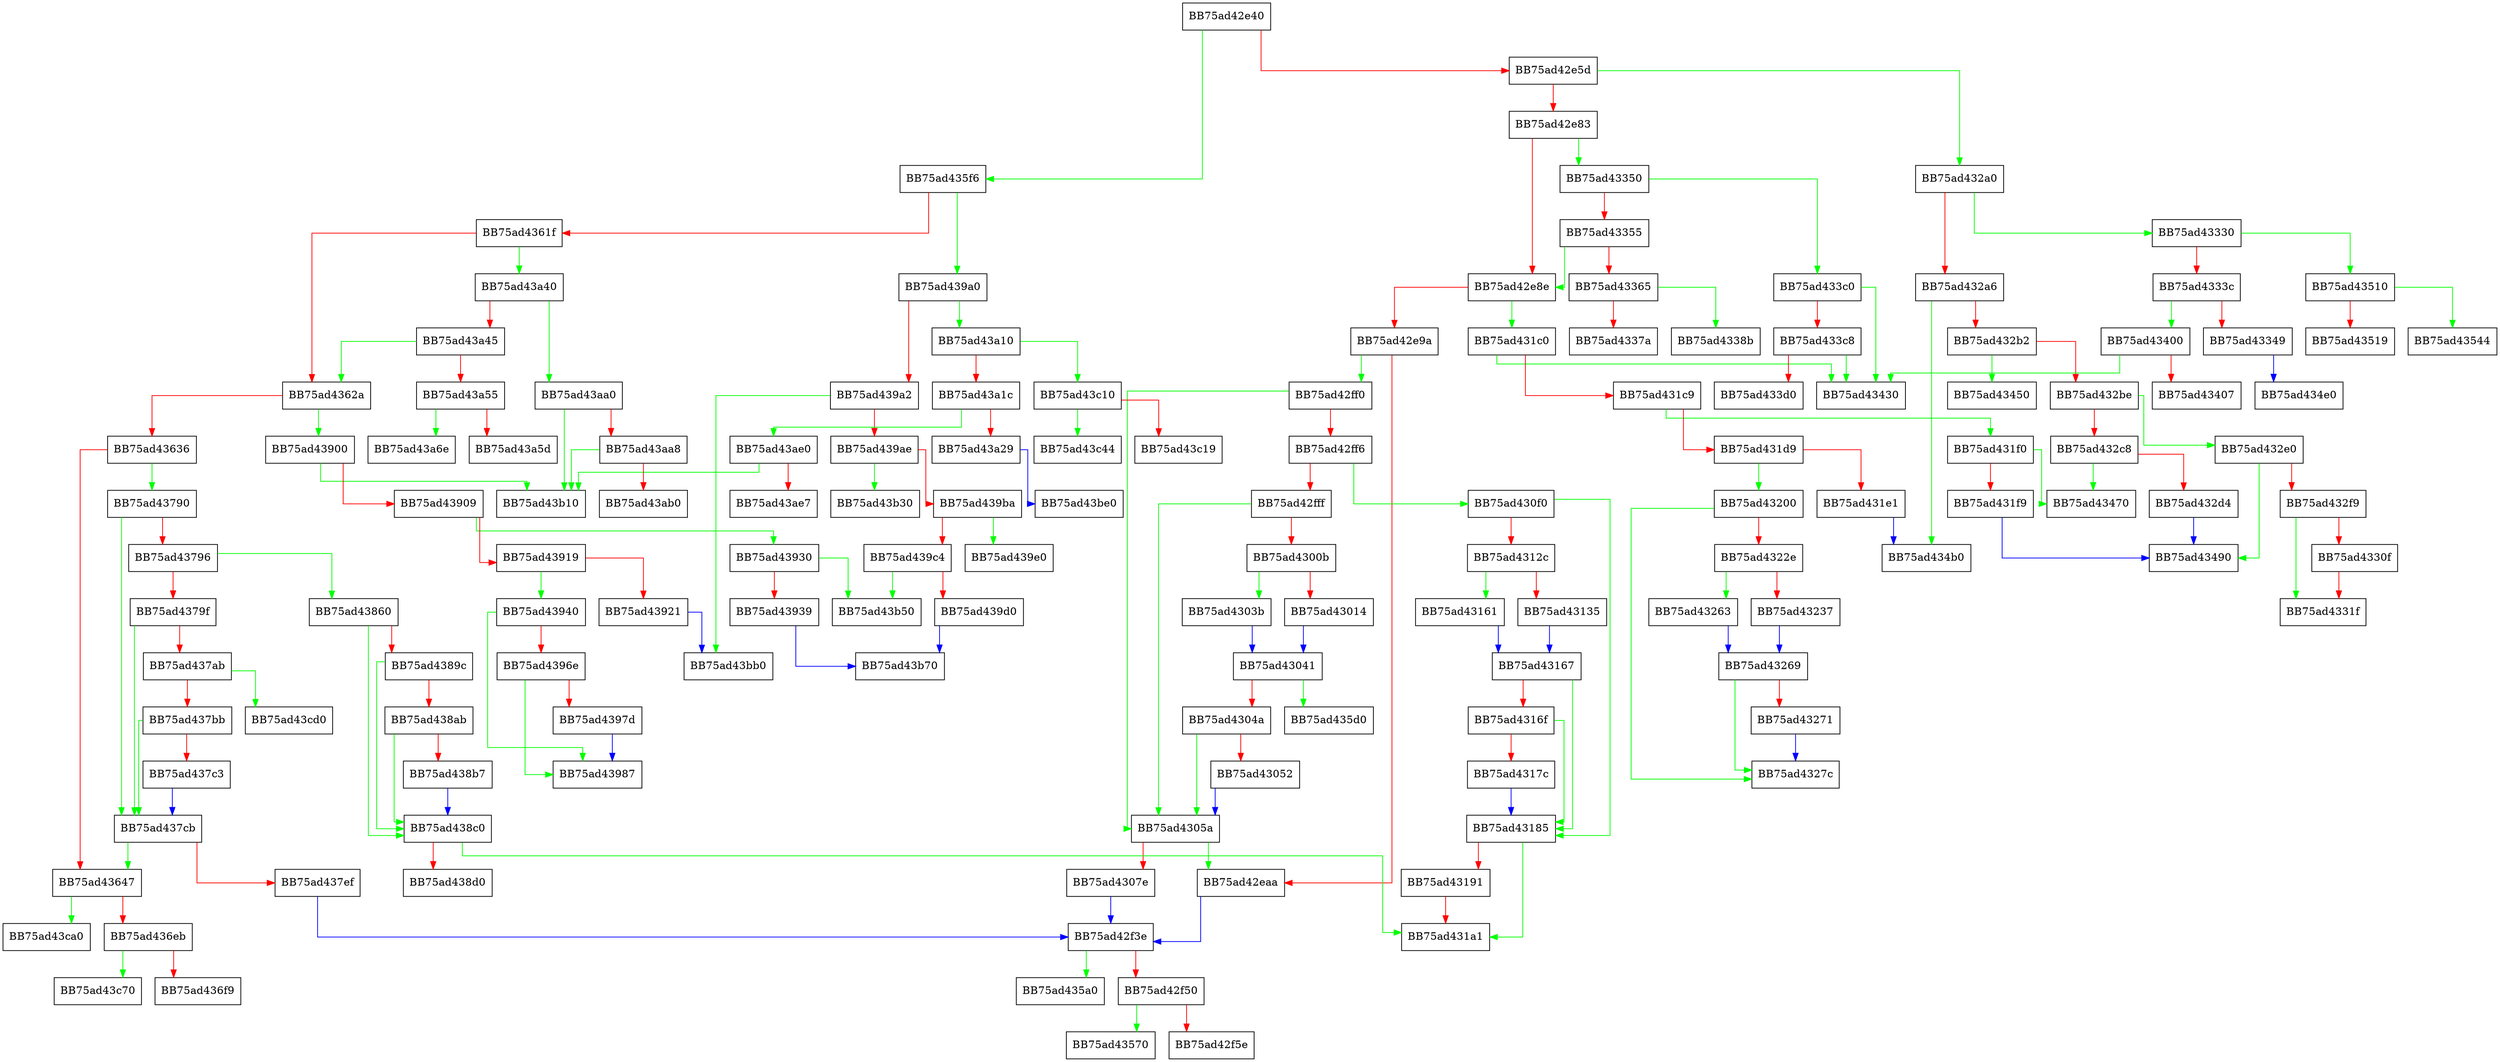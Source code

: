 digraph powf {
  node [shape="box"];
  graph [splines=ortho];
  BB75ad42e40 -> BB75ad435f6 [color="green"];
  BB75ad42e40 -> BB75ad42e5d [color="red"];
  BB75ad42e5d -> BB75ad432a0 [color="green"];
  BB75ad42e5d -> BB75ad42e83 [color="red"];
  BB75ad42e83 -> BB75ad43350 [color="green"];
  BB75ad42e83 -> BB75ad42e8e [color="red"];
  BB75ad42e8e -> BB75ad431c0 [color="green"];
  BB75ad42e8e -> BB75ad42e9a [color="red"];
  BB75ad42e9a -> BB75ad42ff0 [color="green"];
  BB75ad42e9a -> BB75ad42eaa [color="red"];
  BB75ad42eaa -> BB75ad42f3e [color="blue"];
  BB75ad42f3e -> BB75ad435a0 [color="green"];
  BB75ad42f3e -> BB75ad42f50 [color="red"];
  BB75ad42f50 -> BB75ad43570 [color="green"];
  BB75ad42f50 -> BB75ad42f5e [color="red"];
  BB75ad42ff0 -> BB75ad4305a [color="green"];
  BB75ad42ff0 -> BB75ad42ff6 [color="red"];
  BB75ad42ff6 -> BB75ad430f0 [color="green"];
  BB75ad42ff6 -> BB75ad42fff [color="red"];
  BB75ad42fff -> BB75ad4305a [color="green"];
  BB75ad42fff -> BB75ad4300b [color="red"];
  BB75ad4300b -> BB75ad4303b [color="green"];
  BB75ad4300b -> BB75ad43014 [color="red"];
  BB75ad43014 -> BB75ad43041 [color="blue"];
  BB75ad4303b -> BB75ad43041 [color="blue"];
  BB75ad43041 -> BB75ad435d0 [color="green"];
  BB75ad43041 -> BB75ad4304a [color="red"];
  BB75ad4304a -> BB75ad4305a [color="green"];
  BB75ad4304a -> BB75ad43052 [color="red"];
  BB75ad43052 -> BB75ad4305a [color="blue"];
  BB75ad4305a -> BB75ad42eaa [color="green"];
  BB75ad4305a -> BB75ad4307e [color="red"];
  BB75ad4307e -> BB75ad42f3e [color="blue"];
  BB75ad430f0 -> BB75ad43185 [color="green"];
  BB75ad430f0 -> BB75ad4312c [color="red"];
  BB75ad4312c -> BB75ad43161 [color="green"];
  BB75ad4312c -> BB75ad43135 [color="red"];
  BB75ad43135 -> BB75ad43167 [color="blue"];
  BB75ad43161 -> BB75ad43167 [color="blue"];
  BB75ad43167 -> BB75ad43185 [color="green"];
  BB75ad43167 -> BB75ad4316f [color="red"];
  BB75ad4316f -> BB75ad43185 [color="green"];
  BB75ad4316f -> BB75ad4317c [color="red"];
  BB75ad4317c -> BB75ad43185 [color="blue"];
  BB75ad43185 -> BB75ad431a1 [color="green"];
  BB75ad43185 -> BB75ad43191 [color="red"];
  BB75ad43191 -> BB75ad431a1 [color="red"];
  BB75ad431c0 -> BB75ad43430 [color="green"];
  BB75ad431c0 -> BB75ad431c9 [color="red"];
  BB75ad431c9 -> BB75ad431f0 [color="green"];
  BB75ad431c9 -> BB75ad431d9 [color="red"];
  BB75ad431d9 -> BB75ad43200 [color="green"];
  BB75ad431d9 -> BB75ad431e1 [color="red"];
  BB75ad431e1 -> BB75ad434b0 [color="blue"];
  BB75ad431f0 -> BB75ad43470 [color="green"];
  BB75ad431f0 -> BB75ad431f9 [color="red"];
  BB75ad431f9 -> BB75ad43490 [color="blue"];
  BB75ad43200 -> BB75ad4327c [color="green"];
  BB75ad43200 -> BB75ad4322e [color="red"];
  BB75ad4322e -> BB75ad43263 [color="green"];
  BB75ad4322e -> BB75ad43237 [color="red"];
  BB75ad43237 -> BB75ad43269 [color="blue"];
  BB75ad43263 -> BB75ad43269 [color="blue"];
  BB75ad43269 -> BB75ad4327c [color="green"];
  BB75ad43269 -> BB75ad43271 [color="red"];
  BB75ad43271 -> BB75ad4327c [color="blue"];
  BB75ad432a0 -> BB75ad43330 [color="green"];
  BB75ad432a0 -> BB75ad432a6 [color="red"];
  BB75ad432a6 -> BB75ad434b0 [color="green"];
  BB75ad432a6 -> BB75ad432b2 [color="red"];
  BB75ad432b2 -> BB75ad43450 [color="green"];
  BB75ad432b2 -> BB75ad432be [color="red"];
  BB75ad432be -> BB75ad432e0 [color="green"];
  BB75ad432be -> BB75ad432c8 [color="red"];
  BB75ad432c8 -> BB75ad43470 [color="green"];
  BB75ad432c8 -> BB75ad432d4 [color="red"];
  BB75ad432d4 -> BB75ad43490 [color="blue"];
  BB75ad432e0 -> BB75ad43490 [color="green"];
  BB75ad432e0 -> BB75ad432f9 [color="red"];
  BB75ad432f9 -> BB75ad4331f [color="green"];
  BB75ad432f9 -> BB75ad4330f [color="red"];
  BB75ad4330f -> BB75ad4331f [color="red"];
  BB75ad43330 -> BB75ad43510 [color="green"];
  BB75ad43330 -> BB75ad4333c [color="red"];
  BB75ad4333c -> BB75ad43400 [color="green"];
  BB75ad4333c -> BB75ad43349 [color="red"];
  BB75ad43349 -> BB75ad434e0 [color="blue"];
  BB75ad43350 -> BB75ad433c0 [color="green"];
  BB75ad43350 -> BB75ad43355 [color="red"];
  BB75ad43355 -> BB75ad42e8e [color="green"];
  BB75ad43355 -> BB75ad43365 [color="red"];
  BB75ad43365 -> BB75ad4338b [color="green"];
  BB75ad43365 -> BB75ad4337a [color="red"];
  BB75ad433c0 -> BB75ad43430 [color="green"];
  BB75ad433c0 -> BB75ad433c8 [color="red"];
  BB75ad433c8 -> BB75ad43430 [color="green"];
  BB75ad433c8 -> BB75ad433d0 [color="red"];
  BB75ad43400 -> BB75ad43430 [color="green"];
  BB75ad43400 -> BB75ad43407 [color="red"];
  BB75ad43510 -> BB75ad43544 [color="green"];
  BB75ad43510 -> BB75ad43519 [color="red"];
  BB75ad435f6 -> BB75ad439a0 [color="green"];
  BB75ad435f6 -> BB75ad4361f [color="red"];
  BB75ad4361f -> BB75ad43a40 [color="green"];
  BB75ad4361f -> BB75ad4362a [color="red"];
  BB75ad4362a -> BB75ad43900 [color="green"];
  BB75ad4362a -> BB75ad43636 [color="red"];
  BB75ad43636 -> BB75ad43790 [color="green"];
  BB75ad43636 -> BB75ad43647 [color="red"];
  BB75ad43647 -> BB75ad43ca0 [color="green"];
  BB75ad43647 -> BB75ad436eb [color="red"];
  BB75ad436eb -> BB75ad43c70 [color="green"];
  BB75ad436eb -> BB75ad436f9 [color="red"];
  BB75ad43790 -> BB75ad437cb [color="green"];
  BB75ad43790 -> BB75ad43796 [color="red"];
  BB75ad43796 -> BB75ad43860 [color="green"];
  BB75ad43796 -> BB75ad4379f [color="red"];
  BB75ad4379f -> BB75ad437cb [color="green"];
  BB75ad4379f -> BB75ad437ab [color="red"];
  BB75ad437ab -> BB75ad43cd0 [color="green"];
  BB75ad437ab -> BB75ad437bb [color="red"];
  BB75ad437bb -> BB75ad437cb [color="green"];
  BB75ad437bb -> BB75ad437c3 [color="red"];
  BB75ad437c3 -> BB75ad437cb [color="blue"];
  BB75ad437cb -> BB75ad43647 [color="green"];
  BB75ad437cb -> BB75ad437ef [color="red"];
  BB75ad437ef -> BB75ad42f3e [color="blue"];
  BB75ad43860 -> BB75ad438c0 [color="green"];
  BB75ad43860 -> BB75ad4389c [color="red"];
  BB75ad4389c -> BB75ad438c0 [color="green"];
  BB75ad4389c -> BB75ad438ab [color="red"];
  BB75ad438ab -> BB75ad438c0 [color="green"];
  BB75ad438ab -> BB75ad438b7 [color="red"];
  BB75ad438b7 -> BB75ad438c0 [color="blue"];
  BB75ad438c0 -> BB75ad431a1 [color="green"];
  BB75ad438c0 -> BB75ad438d0 [color="red"];
  BB75ad43900 -> BB75ad43b10 [color="green"];
  BB75ad43900 -> BB75ad43909 [color="red"];
  BB75ad43909 -> BB75ad43930 [color="green"];
  BB75ad43909 -> BB75ad43919 [color="red"];
  BB75ad43919 -> BB75ad43940 [color="green"];
  BB75ad43919 -> BB75ad43921 [color="red"];
  BB75ad43921 -> BB75ad43bb0 [color="blue"];
  BB75ad43930 -> BB75ad43b50 [color="green"];
  BB75ad43930 -> BB75ad43939 [color="red"];
  BB75ad43939 -> BB75ad43b70 [color="blue"];
  BB75ad43940 -> BB75ad43987 [color="green"];
  BB75ad43940 -> BB75ad4396e [color="red"];
  BB75ad4396e -> BB75ad43987 [color="green"];
  BB75ad4396e -> BB75ad4397d [color="red"];
  BB75ad4397d -> BB75ad43987 [color="blue"];
  BB75ad439a0 -> BB75ad43a10 [color="green"];
  BB75ad439a0 -> BB75ad439a2 [color="red"];
  BB75ad439a2 -> BB75ad43bb0 [color="green"];
  BB75ad439a2 -> BB75ad439ae [color="red"];
  BB75ad439ae -> BB75ad43b30 [color="green"];
  BB75ad439ae -> BB75ad439ba [color="red"];
  BB75ad439ba -> BB75ad439e0 [color="green"];
  BB75ad439ba -> BB75ad439c4 [color="red"];
  BB75ad439c4 -> BB75ad43b50 [color="green"];
  BB75ad439c4 -> BB75ad439d0 [color="red"];
  BB75ad439d0 -> BB75ad43b70 [color="blue"];
  BB75ad43a10 -> BB75ad43c10 [color="green"];
  BB75ad43a10 -> BB75ad43a1c [color="red"];
  BB75ad43a1c -> BB75ad43ae0 [color="green"];
  BB75ad43a1c -> BB75ad43a29 [color="red"];
  BB75ad43a29 -> BB75ad43be0 [color="blue"];
  BB75ad43a40 -> BB75ad43aa0 [color="green"];
  BB75ad43a40 -> BB75ad43a45 [color="red"];
  BB75ad43a45 -> BB75ad4362a [color="green"];
  BB75ad43a45 -> BB75ad43a55 [color="red"];
  BB75ad43a55 -> BB75ad43a6e [color="green"];
  BB75ad43a55 -> BB75ad43a5d [color="red"];
  BB75ad43aa0 -> BB75ad43b10 [color="green"];
  BB75ad43aa0 -> BB75ad43aa8 [color="red"];
  BB75ad43aa8 -> BB75ad43b10 [color="green"];
  BB75ad43aa8 -> BB75ad43ab0 [color="red"];
  BB75ad43ae0 -> BB75ad43b10 [color="green"];
  BB75ad43ae0 -> BB75ad43ae7 [color="red"];
  BB75ad43c10 -> BB75ad43c44 [color="green"];
  BB75ad43c10 -> BB75ad43c19 [color="red"];
}